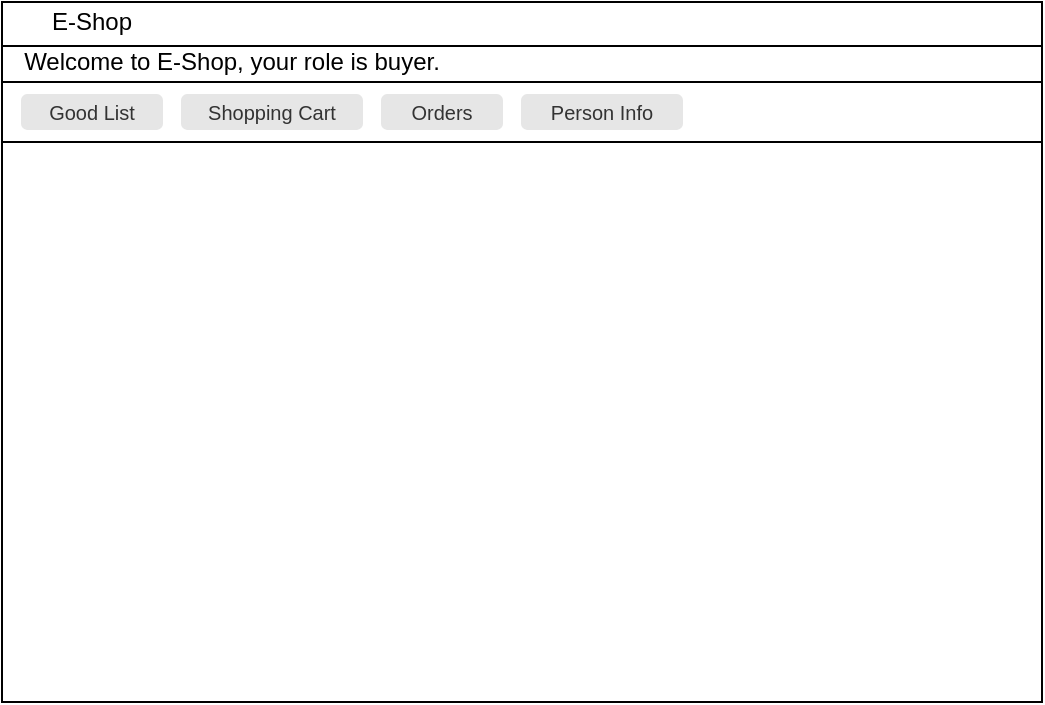 <mxfile version="14.9.2" type="github">
  <diagram name="Page-1" id="f1b7ffb7-ca1e-a977-7cf5-a751b3c06c05">
    <mxGraphModel dx="981" dy="526" grid="1" gridSize="10" guides="1" tooltips="1" connect="1" arrows="1" fold="1" page="1" pageScale="1" pageWidth="826" pageHeight="1169" background="#ffffff" math="0" shadow="0">
      <root>
        <mxCell id="0" />
        <mxCell id="1" parent="0" />
        <mxCell id="L9B3aDiCXGXk3aUIXpAX-61" value="" style="swimlane;" vertex="1" parent="1">
          <mxGeometry x="30" y="200" width="520" height="350" as="geometry" />
        </mxCell>
        <mxCell id="L9B3aDiCXGXk3aUIXpAX-69" value="" style="shape=image;html=1;verticalAlign=top;verticalLabelPosition=bottom;labelBackgroundColor=#ffffff;imageAspect=0;aspect=fixed;image=https://cdn2.iconfinder.com/data/icons/essential-web-5/50/maximize-expand-large-extensive-increase-128.png" vertex="1" parent="L9B3aDiCXGXk3aUIXpAX-61">
          <mxGeometry x="474" y="2" width="18" height="18" as="geometry" />
        </mxCell>
        <mxCell id="L9B3aDiCXGXk3aUIXpAX-68" value="" style="shape=image;html=1;verticalAlign=top;verticalLabelPosition=bottom;labelBackgroundColor=#ffffff;imageAspect=0;aspect=fixed;image=https://cdn0.iconfinder.com/data/icons/essentials-9/128/__Minus-128.png" vertex="1" parent="L9B3aDiCXGXk3aUIXpAX-61">
          <mxGeometry x="454" y="2" width="18" height="18" as="geometry" />
        </mxCell>
        <mxCell id="L9B3aDiCXGXk3aUIXpAX-70" value="" style="shape=image;html=1;verticalAlign=top;verticalLabelPosition=bottom;labelBackgroundColor=#ffffff;imageAspect=0;aspect=fixed;image=https://cdn4.iconfinder.com/data/icons/glyphs/24/icons_exit2-128.png" vertex="1" parent="L9B3aDiCXGXk3aUIXpAX-61">
          <mxGeometry x="494" y="2" width="20" height="20" as="geometry" />
        </mxCell>
        <mxCell id="L9B3aDiCXGXk3aUIXpAX-71" value="E-Shop" style="text;html=1;strokeColor=none;fillColor=none;align=center;verticalAlign=middle;whiteSpace=wrap;rounded=0;" vertex="1" parent="L9B3aDiCXGXk3aUIXpAX-61">
          <mxGeometry x="20" width="50" height="20" as="geometry" />
        </mxCell>
        <mxCell id="L9B3aDiCXGXk3aUIXpAX-84" value="" style="rounded=0;whiteSpace=wrap;html=1;" vertex="1" parent="L9B3aDiCXGXk3aUIXpAX-61">
          <mxGeometry y="22" width="520" height="18" as="geometry" />
        </mxCell>
        <mxCell id="L9B3aDiCXGXk3aUIXpAX-85" value="Welcome to E-Shop, your role is buyer." style="text;html=1;strokeColor=none;fillColor=none;align=center;verticalAlign=middle;whiteSpace=wrap;rounded=0;" vertex="1" parent="L9B3aDiCXGXk3aUIXpAX-61">
          <mxGeometry x="10" y="20" width="210" height="20" as="geometry" />
        </mxCell>
        <mxCell id="L9B3aDiCXGXk3aUIXpAX-86" value="" style="rounded=0;whiteSpace=wrap;html=1;" vertex="1" parent="L9B3aDiCXGXk3aUIXpAX-61">
          <mxGeometry y="40" width="520" height="30" as="geometry" />
        </mxCell>
        <mxCell id="L9B3aDiCXGXk3aUIXpAX-89" value="Good List" style="rounded=1;html=1;shadow=0;dashed=0;whiteSpace=wrap;fontSize=10;fillColor=#E6E6E6;align=center;strokeColor=#E6E6E6;fontColor=#333333;" vertex="1" parent="L9B3aDiCXGXk3aUIXpAX-61">
          <mxGeometry x="10" y="46.56" width="70" height="16.88" as="geometry" />
        </mxCell>
        <mxCell id="L9B3aDiCXGXk3aUIXpAX-91" value="Shopping Cart" style="rounded=1;html=1;shadow=0;dashed=0;whiteSpace=wrap;fontSize=10;fillColor=#E6E6E6;align=center;strokeColor=#E6E6E6;fontColor=#333333;" vertex="1" parent="L9B3aDiCXGXk3aUIXpAX-61">
          <mxGeometry x="90" y="46.56" width="90" height="16.88" as="geometry" />
        </mxCell>
        <mxCell id="L9B3aDiCXGXk3aUIXpAX-92" value="Orders" style="rounded=1;html=1;shadow=0;dashed=0;whiteSpace=wrap;fontSize=10;fillColor=#E6E6E6;align=center;strokeColor=#E6E6E6;fontColor=#333333;" vertex="1" parent="L9B3aDiCXGXk3aUIXpAX-61">
          <mxGeometry x="190" y="46.56" width="60" height="16.88" as="geometry" />
        </mxCell>
        <mxCell id="L9B3aDiCXGXk3aUIXpAX-93" value="Person Info" style="rounded=1;html=1;shadow=0;dashed=0;whiteSpace=wrap;fontSize=10;fillColor=#E6E6E6;align=center;strokeColor=#E6E6E6;fontColor=#333333;" vertex="1" parent="L9B3aDiCXGXk3aUIXpAX-61">
          <mxGeometry x="260" y="46.56" width="80" height="16.88" as="geometry" />
        </mxCell>
      </root>
    </mxGraphModel>
  </diagram>
</mxfile>
